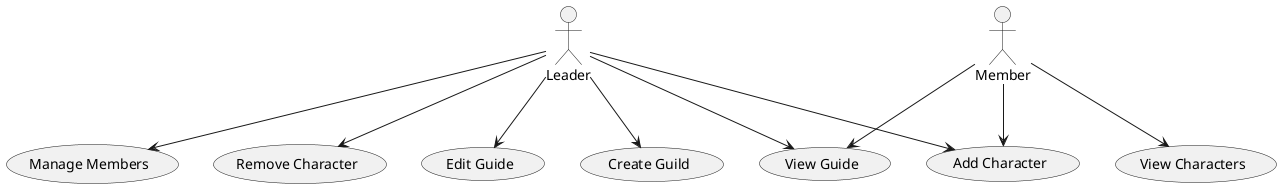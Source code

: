 @startuml
actor Leader
actor Member

usecase "Create Guild" as UC1
usecase "Manage Members" as UC2
usecase "Add Character" as UC3
usecase "Remove Character" as UC4
usecase "View Characters" as UC5
usecase "Edit Guide" as UC6
usecase "View Guide" as UC7

Leader --> UC1
Leader --> UC2
Leader --> UC3
Leader --> UC4
Leader --> UC6
Leader --> UC7

Member --> UC3
Member --> UC5
Member --> UC7

@enduml